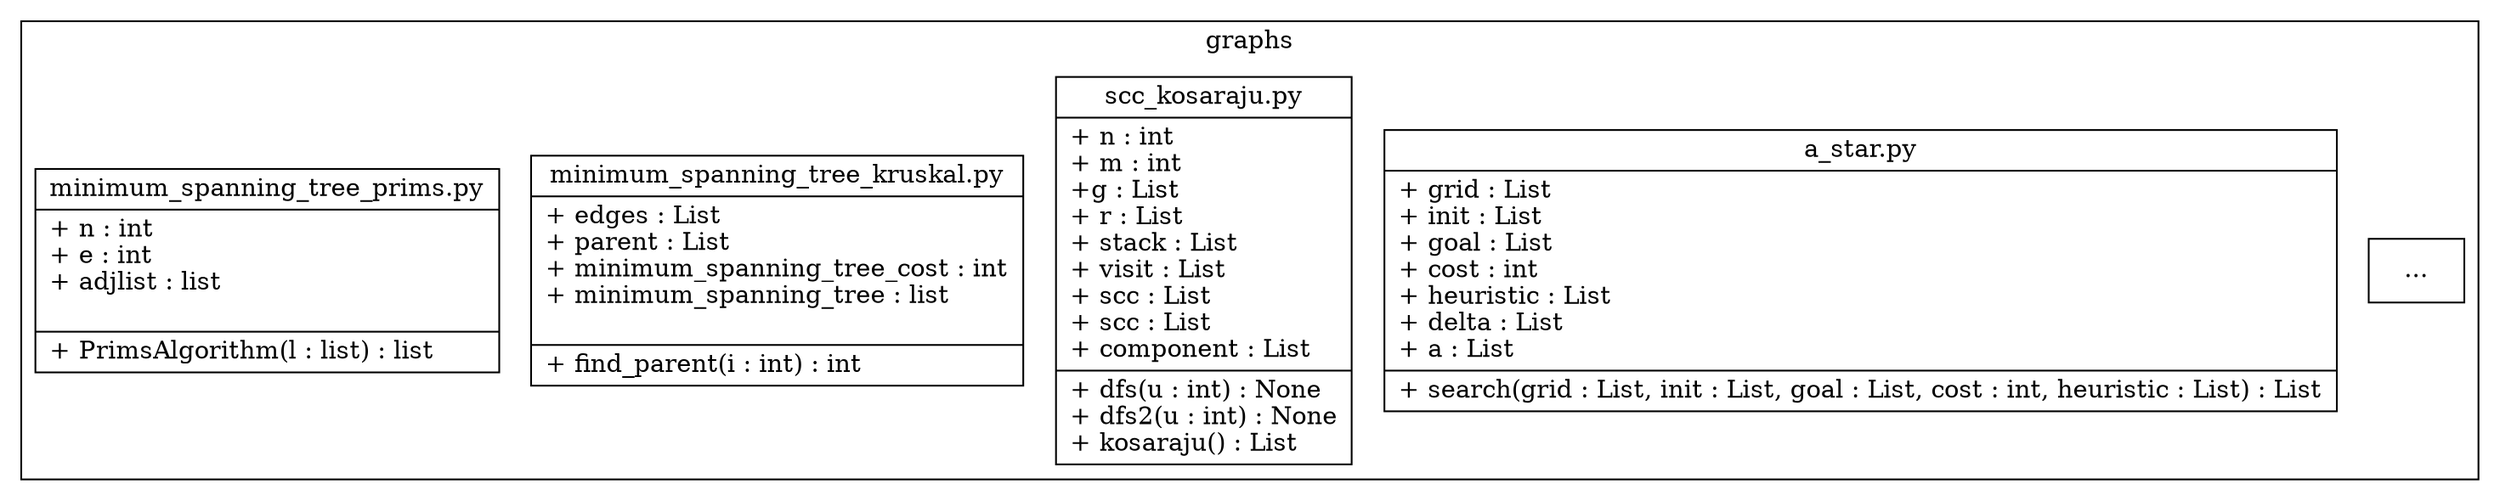 digraph G {
    node [shape=record];

    subgraph cluster_graphs {
        label="graphs"
        "...";
        a_star;
        scc_kosaraju;
        minimum_spanning_tree_kruskal;
        minimum_spanning_tree_prims;
    }


    a_star [label="{a_star.py|+ grid : List\l+ init : List\l+ goal : List\l+ cost : int\l+ heuristic : List \l+ delta : List \l+ a : List\l|+ search(grid : List, init : List, goal : List, cost : int, heuristic : List) : List}"];
    scc_kosaraju [label="{scc_kosaraju.py|+ n : int\l+ m : int\l+g : List\l+ r : List\l+ stack : List\l+ visit : List\l+ scc : List\l+ scc : List\l+ component : List\l|+ dfs(u : int) : None\l+ dfs2(u : int) : None\l+ kosaraju() : List\l}"];
    minimum_spanning_tree_kruskal [label="{minimum_spanning_tree_kruskal.py|+ edges : List\l+ parent : List\l+ minimum_spanning_tree_cost : int\l+ minimum_spanning_tree : list\l\l|+ find_parent(i : int) : int\l}"];
    minimum_spanning_tree_prims [label="{minimum_spanning_tree_prims.py|+ n : int\l+ e : int\l+ adjlist : list\l\l|+ PrimsAlgorithm(l : list) : list\l}"];
}
